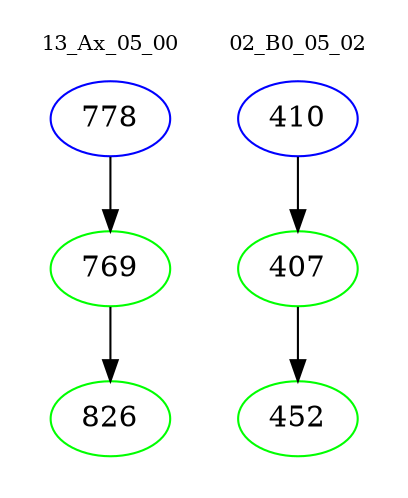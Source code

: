 digraph{
subgraph cluster_0 {
color = white
label = "13_Ax_05_00";
fontsize=10;
T0_778 [label="778", color="blue"]
T0_778 -> T0_769 [color="black"]
T0_769 [label="769", color="green"]
T0_769 -> T0_826 [color="black"]
T0_826 [label="826", color="green"]
}
subgraph cluster_1 {
color = white
label = "02_B0_05_02";
fontsize=10;
T1_410 [label="410", color="blue"]
T1_410 -> T1_407 [color="black"]
T1_407 [label="407", color="green"]
T1_407 -> T1_452 [color="black"]
T1_452 [label="452", color="green"]
}
}
